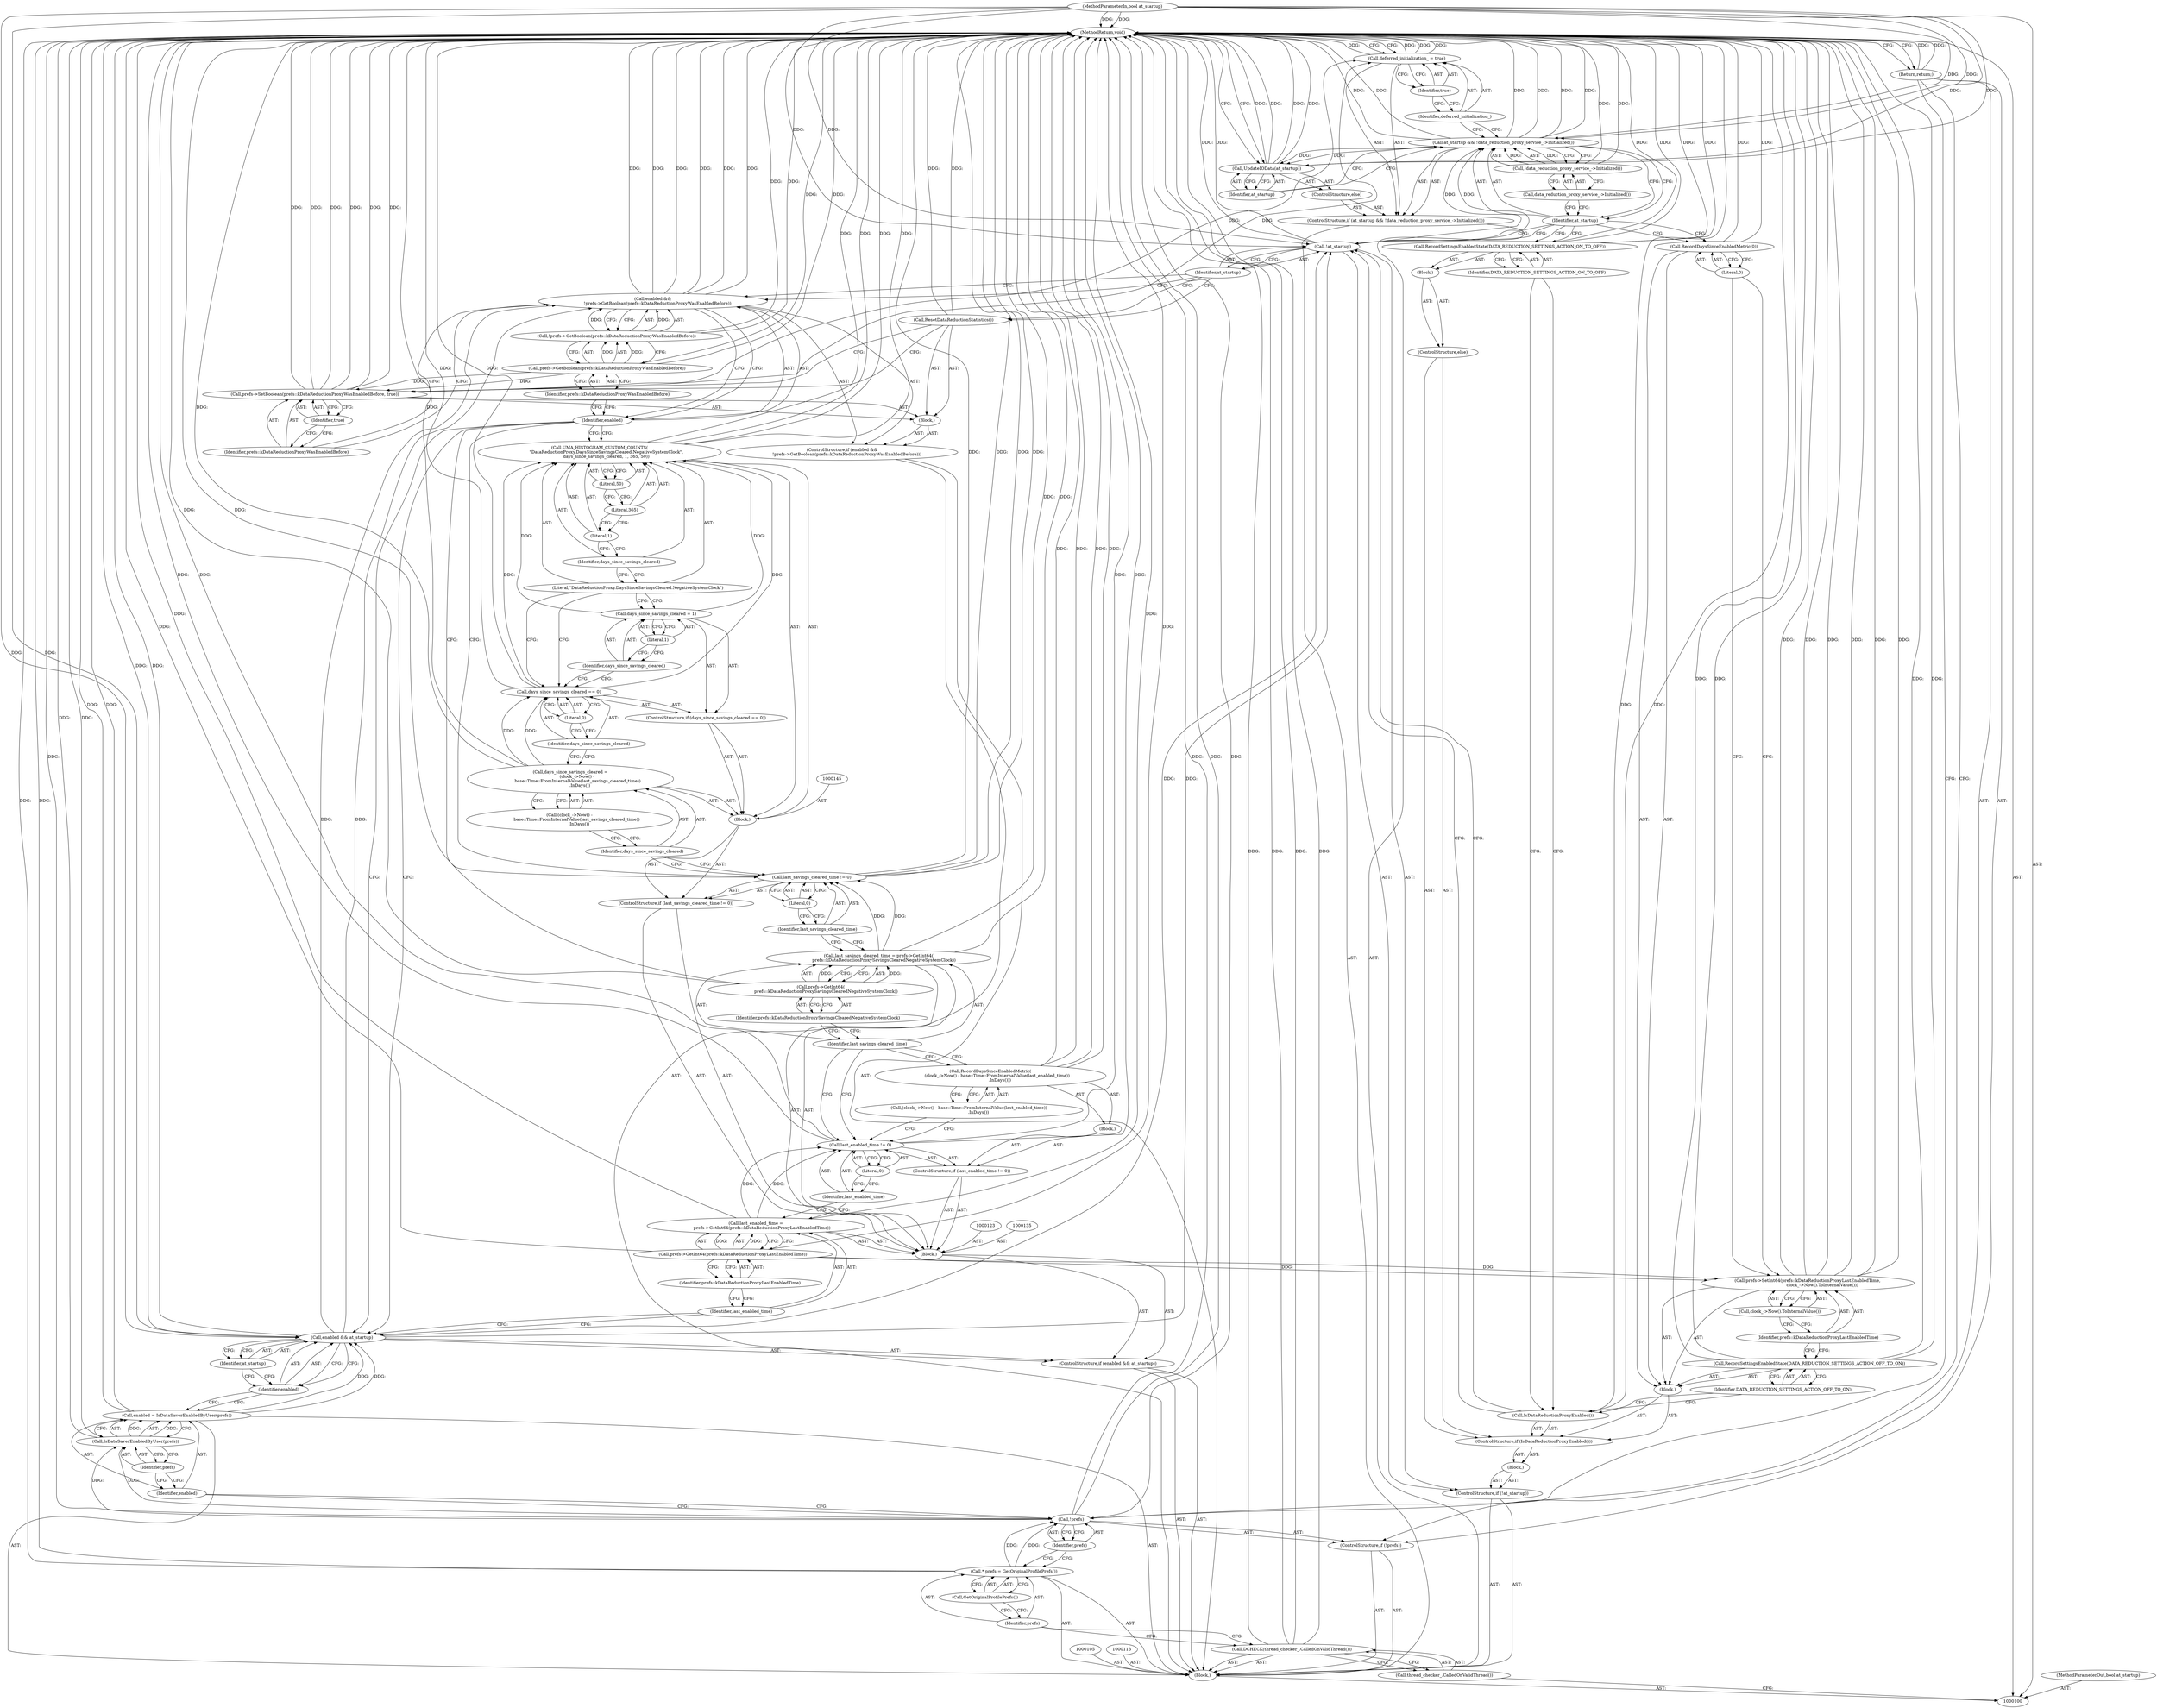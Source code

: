 digraph "0_Chrome_c995d4fe5e96f4d6d4a88b7867279b08e72d2579_9" {
"1000202" [label="(MethodReturn,void)"];
"1000121" [label="(Identifier,at_startup)"];
"1000118" [label="(ControlStructure,if (enabled && at_startup))"];
"1000119" [label="(Call,enabled && at_startup)"];
"1000120" [label="(Identifier,enabled)"];
"1000124" [label="(Call,last_enabled_time =\n         prefs->GetInt64(prefs::kDataReductionProxyLastEnabledTime))"];
"1000125" [label="(Identifier,last_enabled_time)"];
"1000127" [label="(Identifier,prefs::kDataReductionProxyLastEnabledTime)"];
"1000126" [label="(Call,prefs->GetInt64(prefs::kDataReductionProxyLastEnabledTime))"];
"1000131" [label="(Literal,0)"];
"1000132" [label="(Block,)"];
"1000128" [label="(ControlStructure,if (last_enabled_time != 0))"];
"1000129" [label="(Call,last_enabled_time != 0)"];
"1000130" [label="(Identifier,last_enabled_time)"];
"1000133" [label="(Call,RecordDaysSinceEnabledMetric(\n          (clock_->Now() - base::Time::FromInternalValue(last_enabled_time))\n              .InDays()))"];
"1000134" [label="(Call,(clock_->Now() - base::Time::FromInternalValue(last_enabled_time))\n              .InDays())"];
"1000136" [label="(Call,last_savings_cleared_time = prefs->GetInt64(\n        prefs::kDataReductionProxySavingsClearedNegativeSystemClock))"];
"1000137" [label="(Identifier,last_savings_cleared_time)"];
"1000122" [label="(Block,)"];
"1000138" [label="(Call,prefs->GetInt64(\n        prefs::kDataReductionProxySavingsClearedNegativeSystemClock))"];
"1000102" [label="(Block,)"];
"1000101" [label="(MethodParameterIn,bool at_startup)"];
"1000306" [label="(MethodParameterOut,bool at_startup)"];
"1000139" [label="(Identifier,prefs::kDataReductionProxySavingsClearedNegativeSystemClock)"];
"1000143" [label="(Literal,0)"];
"1000140" [label="(ControlStructure,if (last_savings_cleared_time != 0))"];
"1000141" [label="(Call,last_savings_cleared_time != 0)"];
"1000142" [label="(Identifier,last_savings_cleared_time)"];
"1000146" [label="(Call,days_since_savings_cleared =\n          (clock_->Now() -\n           base::Time::FromInternalValue(last_savings_cleared_time))\n              .InDays())"];
"1000147" [label="(Identifier,days_since_savings_cleared)"];
"1000144" [label="(Block,)"];
"1000148" [label="(Call,(clock_->Now() -\n           base::Time::FromInternalValue(last_savings_cleared_time))\n              .InDays())"];
"1000150" [label="(Call,days_since_savings_cleared == 0)"];
"1000151" [label="(Identifier,days_since_savings_cleared)"];
"1000152" [label="(Literal,0)"];
"1000149" [label="(ControlStructure,if (days_since_savings_cleared == 0))"];
"1000155" [label="(Literal,1)"];
"1000153" [label="(Call,days_since_savings_cleared = 1)"];
"1000154" [label="(Identifier,days_since_savings_cleared)"];
"1000156" [label="(Call,UMA_HISTOGRAM_CUSTOM_COUNTS(\n          \"DataReductionProxy.DaysSinceSavingsCleared.NegativeSystemClock\",\n          days_since_savings_cleared, 1, 365, 50))"];
"1000103" [label="(Call,DCHECK(thread_checker_.CalledOnValidThread()))"];
"1000104" [label="(Call,thread_checker_.CalledOnValidThread())"];
"1000157" [label="(Literal,\"DataReductionProxy.DaysSinceSavingsCleared.NegativeSystemClock\")"];
"1000158" [label="(Identifier,days_since_savings_cleared)"];
"1000159" [label="(Literal,1)"];
"1000160" [label="(Literal,365)"];
"1000161" [label="(Literal,50)"];
"1000162" [label="(ControlStructure,if (enabled &&\n       !prefs->GetBoolean(prefs::kDataReductionProxyWasEnabledBefore)))"];
"1000163" [label="(Call,enabled &&\n       !prefs->GetBoolean(prefs::kDataReductionProxyWasEnabledBefore))"];
"1000164" [label="(Identifier,enabled)"];
"1000167" [label="(Identifier,prefs::kDataReductionProxyWasEnabledBefore)"];
"1000165" [label="(Call,!prefs->GetBoolean(prefs::kDataReductionProxyWasEnabledBefore))"];
"1000168" [label="(Block,)"];
"1000166" [label="(Call,prefs->GetBoolean(prefs::kDataReductionProxyWasEnabledBefore))"];
"1000170" [label="(Identifier,prefs::kDataReductionProxyWasEnabledBefore)"];
"1000169" [label="(Call,prefs->SetBoolean(prefs::kDataReductionProxyWasEnabledBefore, true))"];
"1000171" [label="(Identifier,true)"];
"1000172" [label="(Call,ResetDataReductionStatistics())"];
"1000106" [label="(Call,* prefs = GetOriginalProfilePrefs())"];
"1000107" [label="(Identifier,prefs)"];
"1000108" [label="(Call,GetOriginalProfilePrefs())"];
"1000176" [label="(Block,)"];
"1000173" [label="(ControlStructure,if (!at_startup))"];
"1000174" [label="(Call,!at_startup)"];
"1000175" [label="(Identifier,at_startup)"];
"1000179" [label="(Block,)"];
"1000177" [label="(ControlStructure,if (IsDataReductionProxyEnabled()))"];
"1000178" [label="(Call,IsDataReductionProxyEnabled())"];
"1000181" [label="(Identifier,DATA_REDUCTION_SETTINGS_ACTION_OFF_TO_ON)"];
"1000180" [label="(Call,RecordSettingsEnabledState(DATA_REDUCTION_SETTINGS_ACTION_OFF_TO_ON))"];
"1000183" [label="(Identifier,prefs::kDataReductionProxyLastEnabledTime)"];
"1000182" [label="(Call,prefs->SetInt64(prefs::kDataReductionProxyLastEnabledTime,\n                      clock_->Now().ToInternalValue()))"];
"1000184" [label="(Call,clock_->Now().ToInternalValue())"];
"1000186" [label="(Literal,0)"];
"1000185" [label="(Call,RecordDaysSinceEnabledMetric(0))"];
"1000188" [label="(Block,)"];
"1000187" [label="(ControlStructure,else)"];
"1000190" [label="(Identifier,DATA_REDUCTION_SETTINGS_ACTION_ON_TO_OFF)"];
"1000189" [label="(Call,RecordSettingsEnabledState(DATA_REDUCTION_SETTINGS_ACTION_ON_TO_OFF))"];
"1000109" [label="(ControlStructure,if (!prefs))"];
"1000110" [label="(Call,!prefs)"];
"1000111" [label="(Identifier,prefs)"];
"1000191" [label="(ControlStructure,if (at_startup && !data_reduction_proxy_service_->Initialized()))"];
"1000194" [label="(Call,!data_reduction_proxy_service_->Initialized())"];
"1000195" [label="(Call,data_reduction_proxy_service_->Initialized())"];
"1000192" [label="(Call,at_startup && !data_reduction_proxy_service_->Initialized())"];
"1000193" [label="(Identifier,at_startup)"];
"1000198" [label="(Identifier,true)"];
"1000196" [label="(Call,deferred_initialization_ = true)"];
"1000197" [label="(Identifier,deferred_initialization_)"];
"1000199" [label="(ControlStructure,else)"];
"1000201" [label="(Identifier,at_startup)"];
"1000200" [label="(Call,UpdateIOData(at_startup))"];
"1000112" [label="(Return,return;)"];
"1000116" [label="(Call,IsDataSaverEnabledByUser(prefs))"];
"1000117" [label="(Identifier,prefs)"];
"1000114" [label="(Call,enabled = IsDataSaverEnabledByUser(prefs))"];
"1000115" [label="(Identifier,enabled)"];
"1000202" -> "1000100"  [label="AST: "];
"1000202" -> "1000112"  [label="CFG: "];
"1000202" -> "1000196"  [label="CFG: "];
"1000202" -> "1000200"  [label="CFG: "];
"1000112" -> "1000202"  [label="DDG: "];
"1000106" -> "1000202"  [label="DDG: "];
"1000185" -> "1000202"  [label="DDG: "];
"1000200" -> "1000202"  [label="DDG: "];
"1000200" -> "1000202"  [label="DDG: "];
"1000103" -> "1000202"  [label="DDG: "];
"1000103" -> "1000202"  [label="DDG: "];
"1000180" -> "1000202"  [label="DDG: "];
"1000180" -> "1000202"  [label="DDG: "];
"1000146" -> "1000202"  [label="DDG: "];
"1000133" -> "1000202"  [label="DDG: "];
"1000133" -> "1000202"  [label="DDG: "];
"1000196" -> "1000202"  [label="DDG: "];
"1000196" -> "1000202"  [label="DDG: "];
"1000119" -> "1000202"  [label="DDG: "];
"1000182" -> "1000202"  [label="DDG: "];
"1000182" -> "1000202"  [label="DDG: "];
"1000182" -> "1000202"  [label="DDG: "];
"1000178" -> "1000202"  [label="DDG: "];
"1000116" -> "1000202"  [label="DDG: "];
"1000129" -> "1000202"  [label="DDG: "];
"1000129" -> "1000202"  [label="DDG: "];
"1000163" -> "1000202"  [label="DDG: "];
"1000163" -> "1000202"  [label="DDG: "];
"1000163" -> "1000202"  [label="DDG: "];
"1000124" -> "1000202"  [label="DDG: "];
"1000172" -> "1000202"  [label="DDG: "];
"1000141" -> "1000202"  [label="DDG: "];
"1000141" -> "1000202"  [label="DDG: "];
"1000192" -> "1000202"  [label="DDG: "];
"1000192" -> "1000202"  [label="DDG: "];
"1000192" -> "1000202"  [label="DDG: "];
"1000169" -> "1000202"  [label="DDG: "];
"1000169" -> "1000202"  [label="DDG: "];
"1000169" -> "1000202"  [label="DDG: "];
"1000189" -> "1000202"  [label="DDG: "];
"1000189" -> "1000202"  [label="DDG: "];
"1000138" -> "1000202"  [label="DDG: "];
"1000165" -> "1000202"  [label="DDG: "];
"1000194" -> "1000202"  [label="DDG: "];
"1000166" -> "1000202"  [label="DDG: "];
"1000156" -> "1000202"  [label="DDG: "];
"1000156" -> "1000202"  [label="DDG: "];
"1000126" -> "1000202"  [label="DDG: "];
"1000101" -> "1000202"  [label="DDG: "];
"1000110" -> "1000202"  [label="DDG: "];
"1000110" -> "1000202"  [label="DDG: "];
"1000150" -> "1000202"  [label="DDG: "];
"1000136" -> "1000202"  [label="DDG: "];
"1000114" -> "1000202"  [label="DDG: "];
"1000174" -> "1000202"  [label="DDG: "];
"1000121" -> "1000119"  [label="AST: "];
"1000121" -> "1000120"  [label="CFG: "];
"1000119" -> "1000121"  [label="CFG: "];
"1000118" -> "1000102"  [label="AST: "];
"1000119" -> "1000118"  [label="AST: "];
"1000122" -> "1000118"  [label="AST: "];
"1000119" -> "1000118"  [label="AST: "];
"1000119" -> "1000120"  [label="CFG: "];
"1000119" -> "1000121"  [label="CFG: "];
"1000120" -> "1000119"  [label="AST: "];
"1000121" -> "1000119"  [label="AST: "];
"1000125" -> "1000119"  [label="CFG: "];
"1000164" -> "1000119"  [label="CFG: "];
"1000119" -> "1000202"  [label="DDG: "];
"1000114" -> "1000119"  [label="DDG: "];
"1000101" -> "1000119"  [label="DDG: "];
"1000119" -> "1000163"  [label="DDG: "];
"1000119" -> "1000174"  [label="DDG: "];
"1000120" -> "1000119"  [label="AST: "];
"1000120" -> "1000114"  [label="CFG: "];
"1000121" -> "1000120"  [label="CFG: "];
"1000119" -> "1000120"  [label="CFG: "];
"1000124" -> "1000122"  [label="AST: "];
"1000124" -> "1000126"  [label="CFG: "];
"1000125" -> "1000124"  [label="AST: "];
"1000126" -> "1000124"  [label="AST: "];
"1000130" -> "1000124"  [label="CFG: "];
"1000124" -> "1000202"  [label="DDG: "];
"1000126" -> "1000124"  [label="DDG: "];
"1000124" -> "1000129"  [label="DDG: "];
"1000125" -> "1000124"  [label="AST: "];
"1000125" -> "1000119"  [label="CFG: "];
"1000127" -> "1000125"  [label="CFG: "];
"1000127" -> "1000126"  [label="AST: "];
"1000127" -> "1000125"  [label="CFG: "];
"1000126" -> "1000127"  [label="CFG: "];
"1000126" -> "1000124"  [label="AST: "];
"1000126" -> "1000127"  [label="CFG: "];
"1000127" -> "1000126"  [label="AST: "];
"1000124" -> "1000126"  [label="CFG: "];
"1000126" -> "1000202"  [label="DDG: "];
"1000126" -> "1000124"  [label="DDG: "];
"1000126" -> "1000182"  [label="DDG: "];
"1000131" -> "1000129"  [label="AST: "];
"1000131" -> "1000130"  [label="CFG: "];
"1000129" -> "1000131"  [label="CFG: "];
"1000132" -> "1000128"  [label="AST: "];
"1000133" -> "1000132"  [label="AST: "];
"1000128" -> "1000122"  [label="AST: "];
"1000129" -> "1000128"  [label="AST: "];
"1000132" -> "1000128"  [label="AST: "];
"1000129" -> "1000128"  [label="AST: "];
"1000129" -> "1000131"  [label="CFG: "];
"1000130" -> "1000129"  [label="AST: "];
"1000131" -> "1000129"  [label="AST: "];
"1000134" -> "1000129"  [label="CFG: "];
"1000137" -> "1000129"  [label="CFG: "];
"1000129" -> "1000202"  [label="DDG: "];
"1000129" -> "1000202"  [label="DDG: "];
"1000124" -> "1000129"  [label="DDG: "];
"1000130" -> "1000129"  [label="AST: "];
"1000130" -> "1000124"  [label="CFG: "];
"1000131" -> "1000130"  [label="CFG: "];
"1000133" -> "1000132"  [label="AST: "];
"1000133" -> "1000134"  [label="CFG: "];
"1000134" -> "1000133"  [label="AST: "];
"1000137" -> "1000133"  [label="CFG: "];
"1000133" -> "1000202"  [label="DDG: "];
"1000133" -> "1000202"  [label="DDG: "];
"1000134" -> "1000133"  [label="AST: "];
"1000134" -> "1000129"  [label="CFG: "];
"1000133" -> "1000134"  [label="CFG: "];
"1000136" -> "1000122"  [label="AST: "];
"1000136" -> "1000138"  [label="CFG: "];
"1000137" -> "1000136"  [label="AST: "];
"1000138" -> "1000136"  [label="AST: "];
"1000142" -> "1000136"  [label="CFG: "];
"1000136" -> "1000202"  [label="DDG: "];
"1000138" -> "1000136"  [label="DDG: "];
"1000136" -> "1000141"  [label="DDG: "];
"1000137" -> "1000136"  [label="AST: "];
"1000137" -> "1000133"  [label="CFG: "];
"1000137" -> "1000129"  [label="CFG: "];
"1000139" -> "1000137"  [label="CFG: "];
"1000122" -> "1000118"  [label="AST: "];
"1000123" -> "1000122"  [label="AST: "];
"1000124" -> "1000122"  [label="AST: "];
"1000128" -> "1000122"  [label="AST: "];
"1000135" -> "1000122"  [label="AST: "];
"1000136" -> "1000122"  [label="AST: "];
"1000140" -> "1000122"  [label="AST: "];
"1000138" -> "1000136"  [label="AST: "];
"1000138" -> "1000139"  [label="CFG: "];
"1000139" -> "1000138"  [label="AST: "];
"1000136" -> "1000138"  [label="CFG: "];
"1000138" -> "1000202"  [label="DDG: "];
"1000138" -> "1000136"  [label="DDG: "];
"1000102" -> "1000100"  [label="AST: "];
"1000103" -> "1000102"  [label="AST: "];
"1000105" -> "1000102"  [label="AST: "];
"1000106" -> "1000102"  [label="AST: "];
"1000109" -> "1000102"  [label="AST: "];
"1000113" -> "1000102"  [label="AST: "];
"1000114" -> "1000102"  [label="AST: "];
"1000118" -> "1000102"  [label="AST: "];
"1000162" -> "1000102"  [label="AST: "];
"1000173" -> "1000102"  [label="AST: "];
"1000191" -> "1000102"  [label="AST: "];
"1000101" -> "1000100"  [label="AST: "];
"1000101" -> "1000202"  [label="DDG: "];
"1000101" -> "1000119"  [label="DDG: "];
"1000101" -> "1000174"  [label="DDG: "];
"1000101" -> "1000192"  [label="DDG: "];
"1000101" -> "1000200"  [label="DDG: "];
"1000306" -> "1000100"  [label="AST: "];
"1000139" -> "1000138"  [label="AST: "];
"1000139" -> "1000137"  [label="CFG: "];
"1000138" -> "1000139"  [label="CFG: "];
"1000143" -> "1000141"  [label="AST: "];
"1000143" -> "1000142"  [label="CFG: "];
"1000141" -> "1000143"  [label="CFG: "];
"1000140" -> "1000122"  [label="AST: "];
"1000141" -> "1000140"  [label="AST: "];
"1000144" -> "1000140"  [label="AST: "];
"1000141" -> "1000140"  [label="AST: "];
"1000141" -> "1000143"  [label="CFG: "];
"1000142" -> "1000141"  [label="AST: "];
"1000143" -> "1000141"  [label="AST: "];
"1000147" -> "1000141"  [label="CFG: "];
"1000164" -> "1000141"  [label="CFG: "];
"1000141" -> "1000202"  [label="DDG: "];
"1000141" -> "1000202"  [label="DDG: "];
"1000136" -> "1000141"  [label="DDG: "];
"1000142" -> "1000141"  [label="AST: "];
"1000142" -> "1000136"  [label="CFG: "];
"1000143" -> "1000142"  [label="CFG: "];
"1000146" -> "1000144"  [label="AST: "];
"1000146" -> "1000148"  [label="CFG: "];
"1000147" -> "1000146"  [label="AST: "];
"1000148" -> "1000146"  [label="AST: "];
"1000151" -> "1000146"  [label="CFG: "];
"1000146" -> "1000202"  [label="DDG: "];
"1000146" -> "1000150"  [label="DDG: "];
"1000147" -> "1000146"  [label="AST: "];
"1000147" -> "1000141"  [label="CFG: "];
"1000148" -> "1000147"  [label="CFG: "];
"1000144" -> "1000140"  [label="AST: "];
"1000145" -> "1000144"  [label="AST: "];
"1000146" -> "1000144"  [label="AST: "];
"1000149" -> "1000144"  [label="AST: "];
"1000156" -> "1000144"  [label="AST: "];
"1000148" -> "1000146"  [label="AST: "];
"1000148" -> "1000147"  [label="CFG: "];
"1000146" -> "1000148"  [label="CFG: "];
"1000150" -> "1000149"  [label="AST: "];
"1000150" -> "1000152"  [label="CFG: "];
"1000151" -> "1000150"  [label="AST: "];
"1000152" -> "1000150"  [label="AST: "];
"1000154" -> "1000150"  [label="CFG: "];
"1000157" -> "1000150"  [label="CFG: "];
"1000150" -> "1000202"  [label="DDG: "];
"1000146" -> "1000150"  [label="DDG: "];
"1000150" -> "1000156"  [label="DDG: "];
"1000151" -> "1000150"  [label="AST: "];
"1000151" -> "1000146"  [label="CFG: "];
"1000152" -> "1000151"  [label="CFG: "];
"1000152" -> "1000150"  [label="AST: "];
"1000152" -> "1000151"  [label="CFG: "];
"1000150" -> "1000152"  [label="CFG: "];
"1000149" -> "1000144"  [label="AST: "];
"1000150" -> "1000149"  [label="AST: "];
"1000153" -> "1000149"  [label="AST: "];
"1000155" -> "1000153"  [label="AST: "];
"1000155" -> "1000154"  [label="CFG: "];
"1000153" -> "1000155"  [label="CFG: "];
"1000153" -> "1000149"  [label="AST: "];
"1000153" -> "1000155"  [label="CFG: "];
"1000154" -> "1000153"  [label="AST: "];
"1000155" -> "1000153"  [label="AST: "];
"1000157" -> "1000153"  [label="CFG: "];
"1000153" -> "1000156"  [label="DDG: "];
"1000154" -> "1000153"  [label="AST: "];
"1000154" -> "1000150"  [label="CFG: "];
"1000155" -> "1000154"  [label="CFG: "];
"1000156" -> "1000144"  [label="AST: "];
"1000156" -> "1000161"  [label="CFG: "];
"1000157" -> "1000156"  [label="AST: "];
"1000158" -> "1000156"  [label="AST: "];
"1000159" -> "1000156"  [label="AST: "];
"1000160" -> "1000156"  [label="AST: "];
"1000161" -> "1000156"  [label="AST: "];
"1000164" -> "1000156"  [label="CFG: "];
"1000156" -> "1000202"  [label="DDG: "];
"1000156" -> "1000202"  [label="DDG: "];
"1000150" -> "1000156"  [label="DDG: "];
"1000153" -> "1000156"  [label="DDG: "];
"1000103" -> "1000102"  [label="AST: "];
"1000103" -> "1000104"  [label="CFG: "];
"1000104" -> "1000103"  [label="AST: "];
"1000107" -> "1000103"  [label="CFG: "];
"1000103" -> "1000202"  [label="DDG: "];
"1000103" -> "1000202"  [label="DDG: "];
"1000104" -> "1000103"  [label="AST: "];
"1000104" -> "1000100"  [label="CFG: "];
"1000103" -> "1000104"  [label="CFG: "];
"1000157" -> "1000156"  [label="AST: "];
"1000157" -> "1000153"  [label="CFG: "];
"1000157" -> "1000150"  [label="CFG: "];
"1000158" -> "1000157"  [label="CFG: "];
"1000158" -> "1000156"  [label="AST: "];
"1000158" -> "1000157"  [label="CFG: "];
"1000159" -> "1000158"  [label="CFG: "];
"1000159" -> "1000156"  [label="AST: "];
"1000159" -> "1000158"  [label="CFG: "];
"1000160" -> "1000159"  [label="CFG: "];
"1000160" -> "1000156"  [label="AST: "];
"1000160" -> "1000159"  [label="CFG: "];
"1000161" -> "1000160"  [label="CFG: "];
"1000161" -> "1000156"  [label="AST: "];
"1000161" -> "1000160"  [label="CFG: "];
"1000156" -> "1000161"  [label="CFG: "];
"1000162" -> "1000102"  [label="AST: "];
"1000163" -> "1000162"  [label="AST: "];
"1000168" -> "1000162"  [label="AST: "];
"1000163" -> "1000162"  [label="AST: "];
"1000163" -> "1000164"  [label="CFG: "];
"1000163" -> "1000165"  [label="CFG: "];
"1000164" -> "1000163"  [label="AST: "];
"1000165" -> "1000163"  [label="AST: "];
"1000170" -> "1000163"  [label="CFG: "];
"1000175" -> "1000163"  [label="CFG: "];
"1000163" -> "1000202"  [label="DDG: "];
"1000163" -> "1000202"  [label="DDG: "];
"1000163" -> "1000202"  [label="DDG: "];
"1000119" -> "1000163"  [label="DDG: "];
"1000165" -> "1000163"  [label="DDG: "];
"1000164" -> "1000163"  [label="AST: "];
"1000164" -> "1000156"  [label="CFG: "];
"1000164" -> "1000141"  [label="CFG: "];
"1000164" -> "1000119"  [label="CFG: "];
"1000167" -> "1000164"  [label="CFG: "];
"1000163" -> "1000164"  [label="CFG: "];
"1000167" -> "1000166"  [label="AST: "];
"1000167" -> "1000164"  [label="CFG: "];
"1000166" -> "1000167"  [label="CFG: "];
"1000165" -> "1000163"  [label="AST: "];
"1000165" -> "1000166"  [label="CFG: "];
"1000166" -> "1000165"  [label="AST: "];
"1000163" -> "1000165"  [label="CFG: "];
"1000165" -> "1000202"  [label="DDG: "];
"1000165" -> "1000163"  [label="DDG: "];
"1000166" -> "1000165"  [label="DDG: "];
"1000168" -> "1000162"  [label="AST: "];
"1000169" -> "1000168"  [label="AST: "];
"1000172" -> "1000168"  [label="AST: "];
"1000166" -> "1000165"  [label="AST: "];
"1000166" -> "1000167"  [label="CFG: "];
"1000167" -> "1000166"  [label="AST: "];
"1000165" -> "1000166"  [label="CFG: "];
"1000166" -> "1000202"  [label="DDG: "];
"1000166" -> "1000165"  [label="DDG: "];
"1000166" -> "1000169"  [label="DDG: "];
"1000170" -> "1000169"  [label="AST: "];
"1000170" -> "1000163"  [label="CFG: "];
"1000171" -> "1000170"  [label="CFG: "];
"1000169" -> "1000168"  [label="AST: "];
"1000169" -> "1000171"  [label="CFG: "];
"1000170" -> "1000169"  [label="AST: "];
"1000171" -> "1000169"  [label="AST: "];
"1000172" -> "1000169"  [label="CFG: "];
"1000169" -> "1000202"  [label="DDG: "];
"1000169" -> "1000202"  [label="DDG: "];
"1000169" -> "1000202"  [label="DDG: "];
"1000166" -> "1000169"  [label="DDG: "];
"1000169" -> "1000196"  [label="DDG: "];
"1000171" -> "1000169"  [label="AST: "];
"1000171" -> "1000170"  [label="CFG: "];
"1000169" -> "1000171"  [label="CFG: "];
"1000172" -> "1000168"  [label="AST: "];
"1000172" -> "1000169"  [label="CFG: "];
"1000175" -> "1000172"  [label="CFG: "];
"1000172" -> "1000202"  [label="DDG: "];
"1000106" -> "1000102"  [label="AST: "];
"1000106" -> "1000108"  [label="CFG: "];
"1000107" -> "1000106"  [label="AST: "];
"1000108" -> "1000106"  [label="AST: "];
"1000111" -> "1000106"  [label="CFG: "];
"1000106" -> "1000202"  [label="DDG: "];
"1000106" -> "1000110"  [label="DDG: "];
"1000107" -> "1000106"  [label="AST: "];
"1000107" -> "1000103"  [label="CFG: "];
"1000108" -> "1000107"  [label="CFG: "];
"1000108" -> "1000106"  [label="AST: "];
"1000108" -> "1000107"  [label="CFG: "];
"1000106" -> "1000108"  [label="CFG: "];
"1000176" -> "1000173"  [label="AST: "];
"1000177" -> "1000176"  [label="AST: "];
"1000173" -> "1000102"  [label="AST: "];
"1000174" -> "1000173"  [label="AST: "];
"1000176" -> "1000173"  [label="AST: "];
"1000174" -> "1000173"  [label="AST: "];
"1000174" -> "1000175"  [label="CFG: "];
"1000175" -> "1000174"  [label="AST: "];
"1000178" -> "1000174"  [label="CFG: "];
"1000193" -> "1000174"  [label="CFG: "];
"1000174" -> "1000202"  [label="DDG: "];
"1000119" -> "1000174"  [label="DDG: "];
"1000101" -> "1000174"  [label="DDG: "];
"1000174" -> "1000192"  [label="DDG: "];
"1000175" -> "1000174"  [label="AST: "];
"1000175" -> "1000172"  [label="CFG: "];
"1000175" -> "1000163"  [label="CFG: "];
"1000174" -> "1000175"  [label="CFG: "];
"1000179" -> "1000177"  [label="AST: "];
"1000180" -> "1000179"  [label="AST: "];
"1000182" -> "1000179"  [label="AST: "];
"1000185" -> "1000179"  [label="AST: "];
"1000177" -> "1000176"  [label="AST: "];
"1000178" -> "1000177"  [label="AST: "];
"1000179" -> "1000177"  [label="AST: "];
"1000187" -> "1000177"  [label="AST: "];
"1000178" -> "1000177"  [label="AST: "];
"1000178" -> "1000174"  [label="CFG: "];
"1000181" -> "1000178"  [label="CFG: "];
"1000190" -> "1000178"  [label="CFG: "];
"1000178" -> "1000202"  [label="DDG: "];
"1000181" -> "1000180"  [label="AST: "];
"1000181" -> "1000178"  [label="CFG: "];
"1000180" -> "1000181"  [label="CFG: "];
"1000180" -> "1000179"  [label="AST: "];
"1000180" -> "1000181"  [label="CFG: "];
"1000181" -> "1000180"  [label="AST: "];
"1000183" -> "1000180"  [label="CFG: "];
"1000180" -> "1000202"  [label="DDG: "];
"1000180" -> "1000202"  [label="DDG: "];
"1000183" -> "1000182"  [label="AST: "];
"1000183" -> "1000180"  [label="CFG: "];
"1000184" -> "1000183"  [label="CFG: "];
"1000182" -> "1000179"  [label="AST: "];
"1000182" -> "1000184"  [label="CFG: "];
"1000183" -> "1000182"  [label="AST: "];
"1000184" -> "1000182"  [label="AST: "];
"1000186" -> "1000182"  [label="CFG: "];
"1000182" -> "1000202"  [label="DDG: "];
"1000182" -> "1000202"  [label="DDG: "];
"1000182" -> "1000202"  [label="DDG: "];
"1000126" -> "1000182"  [label="DDG: "];
"1000184" -> "1000182"  [label="AST: "];
"1000184" -> "1000183"  [label="CFG: "];
"1000182" -> "1000184"  [label="CFG: "];
"1000186" -> "1000185"  [label="AST: "];
"1000186" -> "1000182"  [label="CFG: "];
"1000185" -> "1000186"  [label="CFG: "];
"1000185" -> "1000179"  [label="AST: "];
"1000185" -> "1000186"  [label="CFG: "];
"1000186" -> "1000185"  [label="AST: "];
"1000193" -> "1000185"  [label="CFG: "];
"1000185" -> "1000202"  [label="DDG: "];
"1000188" -> "1000187"  [label="AST: "];
"1000189" -> "1000188"  [label="AST: "];
"1000187" -> "1000177"  [label="AST: "];
"1000188" -> "1000187"  [label="AST: "];
"1000190" -> "1000189"  [label="AST: "];
"1000190" -> "1000178"  [label="CFG: "];
"1000189" -> "1000190"  [label="CFG: "];
"1000189" -> "1000188"  [label="AST: "];
"1000189" -> "1000190"  [label="CFG: "];
"1000190" -> "1000189"  [label="AST: "];
"1000193" -> "1000189"  [label="CFG: "];
"1000189" -> "1000202"  [label="DDG: "];
"1000189" -> "1000202"  [label="DDG: "];
"1000109" -> "1000102"  [label="AST: "];
"1000110" -> "1000109"  [label="AST: "];
"1000112" -> "1000109"  [label="AST: "];
"1000110" -> "1000109"  [label="AST: "];
"1000110" -> "1000111"  [label="CFG: "];
"1000111" -> "1000110"  [label="AST: "];
"1000112" -> "1000110"  [label="CFG: "];
"1000115" -> "1000110"  [label="CFG: "];
"1000110" -> "1000202"  [label="DDG: "];
"1000110" -> "1000202"  [label="DDG: "];
"1000106" -> "1000110"  [label="DDG: "];
"1000110" -> "1000116"  [label="DDG: "];
"1000111" -> "1000110"  [label="AST: "];
"1000111" -> "1000106"  [label="CFG: "];
"1000110" -> "1000111"  [label="CFG: "];
"1000191" -> "1000102"  [label="AST: "];
"1000192" -> "1000191"  [label="AST: "];
"1000196" -> "1000191"  [label="AST: "];
"1000199" -> "1000191"  [label="AST: "];
"1000194" -> "1000192"  [label="AST: "];
"1000194" -> "1000195"  [label="CFG: "];
"1000195" -> "1000194"  [label="AST: "];
"1000192" -> "1000194"  [label="CFG: "];
"1000194" -> "1000202"  [label="DDG: "];
"1000194" -> "1000192"  [label="DDG: "];
"1000195" -> "1000194"  [label="AST: "];
"1000195" -> "1000193"  [label="CFG: "];
"1000194" -> "1000195"  [label="CFG: "];
"1000192" -> "1000191"  [label="AST: "];
"1000192" -> "1000193"  [label="CFG: "];
"1000192" -> "1000194"  [label="CFG: "];
"1000193" -> "1000192"  [label="AST: "];
"1000194" -> "1000192"  [label="AST: "];
"1000197" -> "1000192"  [label="CFG: "];
"1000201" -> "1000192"  [label="CFG: "];
"1000192" -> "1000202"  [label="DDG: "];
"1000192" -> "1000202"  [label="DDG: "];
"1000192" -> "1000202"  [label="DDG: "];
"1000174" -> "1000192"  [label="DDG: "];
"1000101" -> "1000192"  [label="DDG: "];
"1000194" -> "1000192"  [label="DDG: "];
"1000192" -> "1000200"  [label="DDG: "];
"1000193" -> "1000192"  [label="AST: "];
"1000193" -> "1000185"  [label="CFG: "];
"1000193" -> "1000189"  [label="CFG: "];
"1000193" -> "1000174"  [label="CFG: "];
"1000195" -> "1000193"  [label="CFG: "];
"1000192" -> "1000193"  [label="CFG: "];
"1000198" -> "1000196"  [label="AST: "];
"1000198" -> "1000197"  [label="CFG: "];
"1000196" -> "1000198"  [label="CFG: "];
"1000196" -> "1000191"  [label="AST: "];
"1000196" -> "1000198"  [label="CFG: "];
"1000197" -> "1000196"  [label="AST: "];
"1000198" -> "1000196"  [label="AST: "];
"1000202" -> "1000196"  [label="CFG: "];
"1000196" -> "1000202"  [label="DDG: "];
"1000196" -> "1000202"  [label="DDG: "];
"1000169" -> "1000196"  [label="DDG: "];
"1000197" -> "1000196"  [label="AST: "];
"1000197" -> "1000192"  [label="CFG: "];
"1000198" -> "1000197"  [label="CFG: "];
"1000199" -> "1000191"  [label="AST: "];
"1000200" -> "1000199"  [label="AST: "];
"1000201" -> "1000200"  [label="AST: "];
"1000201" -> "1000192"  [label="CFG: "];
"1000200" -> "1000201"  [label="CFG: "];
"1000200" -> "1000199"  [label="AST: "];
"1000200" -> "1000201"  [label="CFG: "];
"1000201" -> "1000200"  [label="AST: "];
"1000202" -> "1000200"  [label="CFG: "];
"1000200" -> "1000202"  [label="DDG: "];
"1000200" -> "1000202"  [label="DDG: "];
"1000192" -> "1000200"  [label="DDG: "];
"1000101" -> "1000200"  [label="DDG: "];
"1000112" -> "1000109"  [label="AST: "];
"1000112" -> "1000110"  [label="CFG: "];
"1000202" -> "1000112"  [label="CFG: "];
"1000112" -> "1000202"  [label="DDG: "];
"1000116" -> "1000114"  [label="AST: "];
"1000116" -> "1000117"  [label="CFG: "];
"1000117" -> "1000116"  [label="AST: "];
"1000114" -> "1000116"  [label="CFG: "];
"1000116" -> "1000202"  [label="DDG: "];
"1000116" -> "1000114"  [label="DDG: "];
"1000110" -> "1000116"  [label="DDG: "];
"1000117" -> "1000116"  [label="AST: "];
"1000117" -> "1000115"  [label="CFG: "];
"1000116" -> "1000117"  [label="CFG: "];
"1000114" -> "1000102"  [label="AST: "];
"1000114" -> "1000116"  [label="CFG: "];
"1000115" -> "1000114"  [label="AST: "];
"1000116" -> "1000114"  [label="AST: "];
"1000120" -> "1000114"  [label="CFG: "];
"1000114" -> "1000202"  [label="DDG: "];
"1000116" -> "1000114"  [label="DDG: "];
"1000114" -> "1000119"  [label="DDG: "];
"1000115" -> "1000114"  [label="AST: "];
"1000115" -> "1000110"  [label="CFG: "];
"1000117" -> "1000115"  [label="CFG: "];
}
